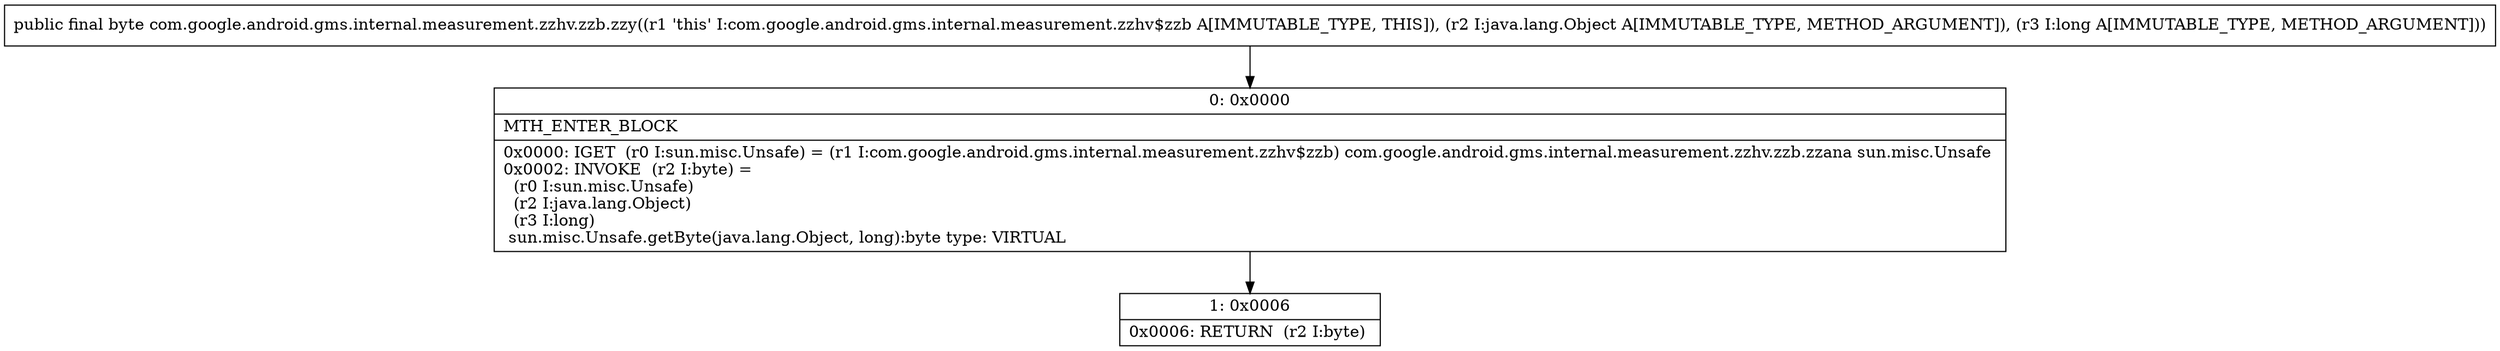 digraph "CFG forcom.google.android.gms.internal.measurement.zzhv.zzb.zzy(Ljava\/lang\/Object;J)B" {
Node_0 [shape=record,label="{0\:\ 0x0000|MTH_ENTER_BLOCK\l|0x0000: IGET  (r0 I:sun.misc.Unsafe) = (r1 I:com.google.android.gms.internal.measurement.zzhv$zzb) com.google.android.gms.internal.measurement.zzhv.zzb.zzana sun.misc.Unsafe \l0x0002: INVOKE  (r2 I:byte) = \l  (r0 I:sun.misc.Unsafe)\l  (r2 I:java.lang.Object)\l  (r3 I:long)\l sun.misc.Unsafe.getByte(java.lang.Object, long):byte type: VIRTUAL \l}"];
Node_1 [shape=record,label="{1\:\ 0x0006|0x0006: RETURN  (r2 I:byte) \l}"];
MethodNode[shape=record,label="{public final byte com.google.android.gms.internal.measurement.zzhv.zzb.zzy((r1 'this' I:com.google.android.gms.internal.measurement.zzhv$zzb A[IMMUTABLE_TYPE, THIS]), (r2 I:java.lang.Object A[IMMUTABLE_TYPE, METHOD_ARGUMENT]), (r3 I:long A[IMMUTABLE_TYPE, METHOD_ARGUMENT])) }"];
MethodNode -> Node_0;
Node_0 -> Node_1;
}

